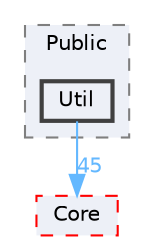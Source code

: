 digraph "Util"
{
 // INTERACTIVE_SVG=YES
 // LATEX_PDF_SIZE
  bgcolor="transparent";
  edge [fontname=Helvetica,fontsize=10,labelfontname=Helvetica,labelfontsize=10];
  node [fontname=Helvetica,fontsize=10,shape=box,height=0.2,width=0.4];
  compound=true
  subgraph clusterdir_0c0827902e2ee888b2900676fadb6dfe {
    graph [ bgcolor="#edf0f7", pencolor="grey50", label="Public", fontname=Helvetica,fontsize=10 style="filled,dashed", URL="dir_0c0827902e2ee888b2900676fadb6dfe.html",tooltip=""]
  dir_03beab7dd8778e6fad11d15fe8adabfd [label="Util", fillcolor="#edf0f7", color="grey25", style="filled,bold", URL="dir_03beab7dd8778e6fad11d15fe8adabfd.html",tooltip=""];
  }
  dir_0e6cddcc9caa1238c7f3774224afaa45 [label="Core", fillcolor="#edf0f7", color="red", style="filled,dashed", URL="dir_0e6cddcc9caa1238c7f3774224afaa45.html",tooltip=""];
  dir_03beab7dd8778e6fad11d15fe8adabfd->dir_0e6cddcc9caa1238c7f3774224afaa45 [headlabel="45", labeldistance=1.5 headhref="dir_001234_000266.html" href="dir_001234_000266.html" color="steelblue1" fontcolor="steelblue1"];
}
